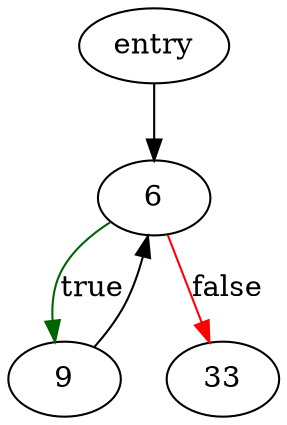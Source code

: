 digraph "sqlite3DeleteTriggerStep" {
	// Node definitions.
	2 [label=entry];
	6;
	9;
	33;

	// Edge definitions.
	2 -> 6;
	6 -> 9 [
		color=darkgreen
		label=true
	];
	6 -> 33 [
		color=red
		label=false
	];
	9 -> 6;
}